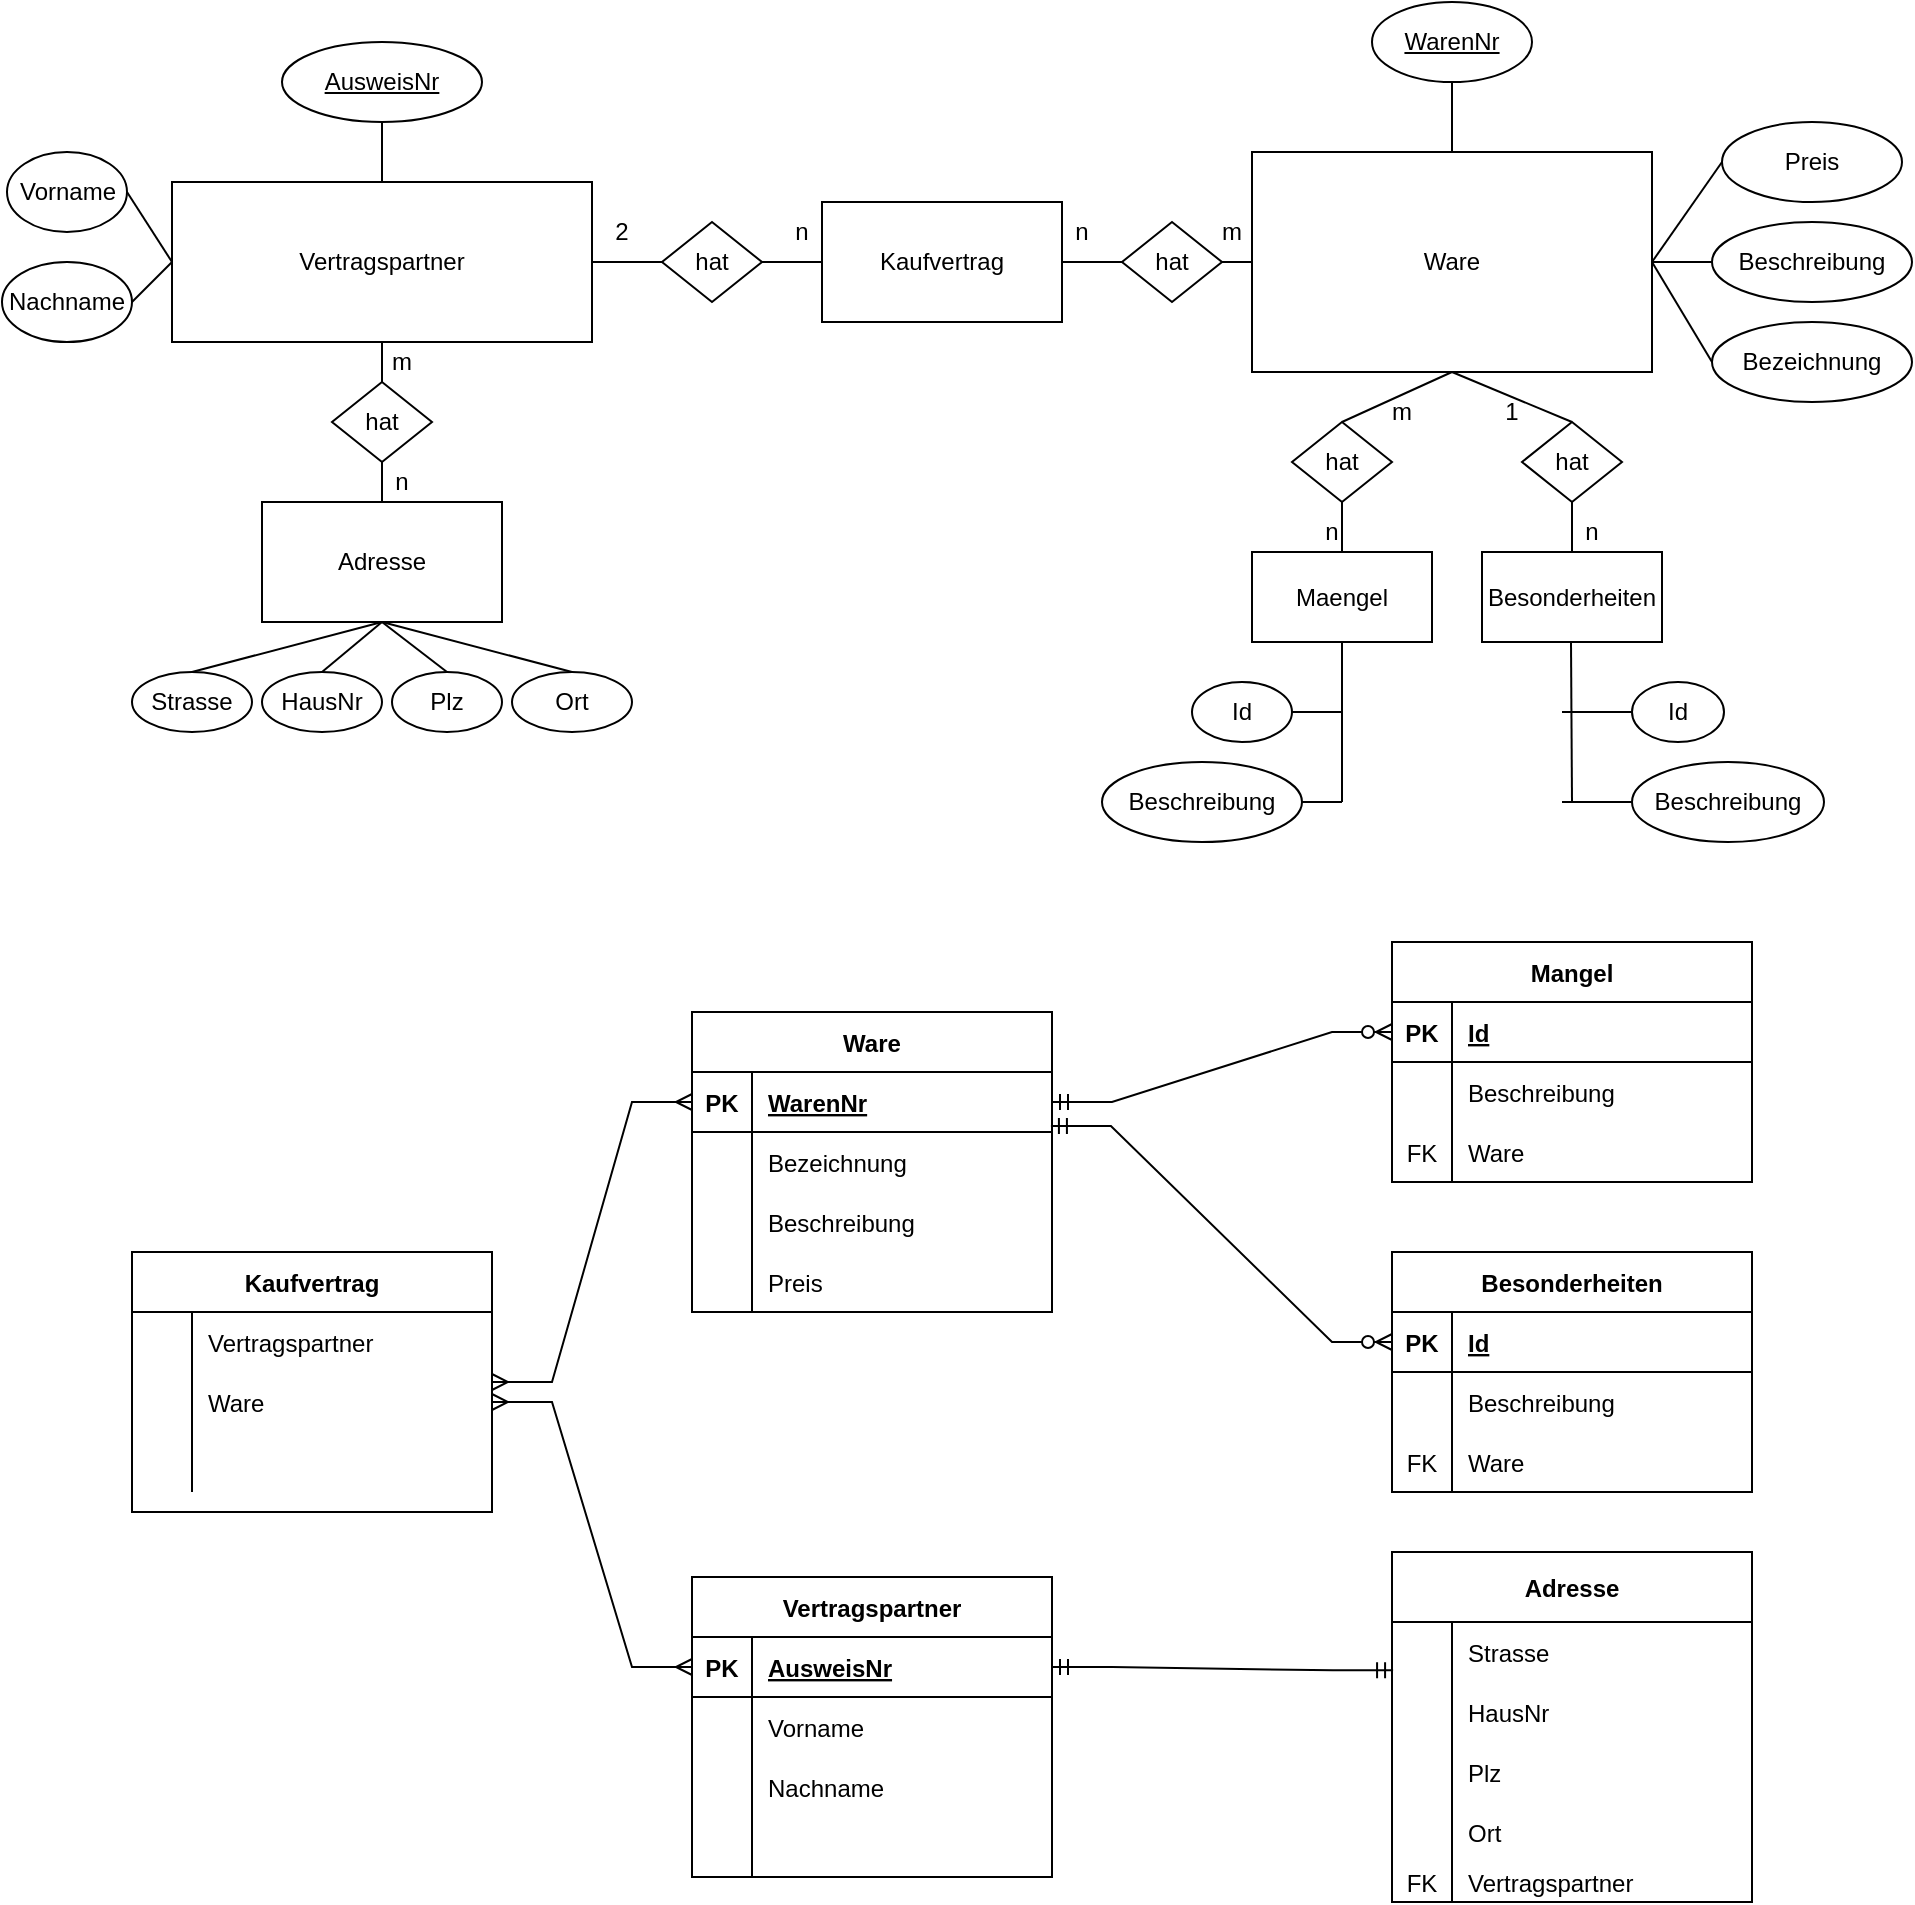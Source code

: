 <mxfile version="20.2.7" type="device"><diagram id="C5RBs43oDa-KdzZeNtuy" name="Page-1"><mxGraphModel dx="2249" dy="780" grid="1" gridSize="10" guides="1" tooltips="1" connect="1" arrows="1" fold="1" page="1" pageScale="1" pageWidth="827" pageHeight="1169" math="0" shadow="0"><root><mxCell id="WIyWlLk6GJQsqaUBKTNV-0"/><mxCell id="WIyWlLk6GJQsqaUBKTNV-1" parent="WIyWlLk6GJQsqaUBKTNV-0"/><mxCell id="_UkMLGUiY-tKwQacJhq6-0" value="Vertragspartner" style="rounded=0;whiteSpace=wrap;html=1;" vertex="1" parent="WIyWlLk6GJQsqaUBKTNV-1"><mxGeometry x="-635" y="170" width="210" height="80" as="geometry"/></mxCell><mxCell id="_UkMLGUiY-tKwQacJhq6-1" value="&lt;div&gt;Ware&lt;/div&gt;" style="rounded=0;whiteSpace=wrap;html=1;" vertex="1" parent="WIyWlLk6GJQsqaUBKTNV-1"><mxGeometry x="-95" y="155" width="200" height="110" as="geometry"/></mxCell><mxCell id="_UkMLGUiY-tKwQacJhq6-2" value="&lt;u&gt;AusweisNr&lt;/u&gt;" style="ellipse;whiteSpace=wrap;html=1;" vertex="1" parent="WIyWlLk6GJQsqaUBKTNV-1"><mxGeometry x="-580" y="100" width="100" height="40" as="geometry"/></mxCell><mxCell id="_UkMLGUiY-tKwQacJhq6-4" value="&lt;div&gt;Vorname&lt;/div&gt;" style="ellipse;whiteSpace=wrap;html=1;" vertex="1" parent="WIyWlLk6GJQsqaUBKTNV-1"><mxGeometry x="-717.5" y="155" width="60" height="40" as="geometry"/></mxCell><mxCell id="_UkMLGUiY-tKwQacJhq6-5" value="Nachname" style="ellipse;whiteSpace=wrap;html=1;" vertex="1" parent="WIyWlLk6GJQsqaUBKTNV-1"><mxGeometry x="-720" y="210" width="65" height="40" as="geometry"/></mxCell><mxCell id="_UkMLGUiY-tKwQacJhq6-8" value="Strasse" style="ellipse;whiteSpace=wrap;html=1;" vertex="1" parent="WIyWlLk6GJQsqaUBKTNV-1"><mxGeometry x="-655" y="415" width="60" height="30" as="geometry"/></mxCell><mxCell id="_UkMLGUiY-tKwQacJhq6-9" value="HausNr" style="ellipse;whiteSpace=wrap;html=1;" vertex="1" parent="WIyWlLk6GJQsqaUBKTNV-1"><mxGeometry x="-590" y="415" width="60" height="30" as="geometry"/></mxCell><mxCell id="_UkMLGUiY-tKwQacJhq6-10" value="&lt;div&gt;Plz&lt;/div&gt;" style="ellipse;whiteSpace=wrap;html=1;" vertex="1" parent="WIyWlLk6GJQsqaUBKTNV-1"><mxGeometry x="-525" y="415" width="55" height="30" as="geometry"/></mxCell><mxCell id="_UkMLGUiY-tKwQacJhq6-11" value="Ort" style="ellipse;whiteSpace=wrap;html=1;" vertex="1" parent="WIyWlLk6GJQsqaUBKTNV-1"><mxGeometry x="-465" y="415" width="60" height="30" as="geometry"/></mxCell><mxCell id="_UkMLGUiY-tKwQacJhq6-40" value="&lt;u&gt;WarenNr&lt;/u&gt;" style="ellipse;whiteSpace=wrap;html=1;" vertex="1" parent="WIyWlLk6GJQsqaUBKTNV-1"><mxGeometry x="-35" y="80" width="80" height="40" as="geometry"/></mxCell><mxCell id="_UkMLGUiY-tKwQacJhq6-48" value="" style="endArrow=none;html=1;rounded=0;exitX=0.5;exitY=0;exitDx=0;exitDy=0;entryX=0.5;entryY=1;entryDx=0;entryDy=0;" edge="1" parent="WIyWlLk6GJQsqaUBKTNV-1" source="_UkMLGUiY-tKwQacJhq6-0" target="_UkMLGUiY-tKwQacJhq6-2"><mxGeometry width="50" height="50" relative="1" as="geometry"><mxPoint x="-170" y="310" as="sourcePoint"/><mxPoint x="-120" y="260" as="targetPoint"/></mxGeometry></mxCell><mxCell id="_UkMLGUiY-tKwQacJhq6-49" value="" style="endArrow=none;html=1;rounded=0;entryX=1;entryY=0.5;entryDx=0;entryDy=0;exitX=0;exitY=0.5;exitDx=0;exitDy=0;" edge="1" parent="WIyWlLk6GJQsqaUBKTNV-1" source="_UkMLGUiY-tKwQacJhq6-0" target="_UkMLGUiY-tKwQacJhq6-4"><mxGeometry width="50" height="50" relative="1" as="geometry"><mxPoint x="-660" y="180" as="sourcePoint"/><mxPoint x="-581" y="151" as="targetPoint"/></mxGeometry></mxCell><mxCell id="_UkMLGUiY-tKwQacJhq6-50" value="" style="endArrow=none;html=1;rounded=0;exitX=1;exitY=0.5;exitDx=0;exitDy=0;entryX=0;entryY=0.5;entryDx=0;entryDy=0;" edge="1" parent="WIyWlLk6GJQsqaUBKTNV-1" source="_UkMLGUiY-tKwQacJhq6-5" target="_UkMLGUiY-tKwQacJhq6-0"><mxGeometry width="50" height="50" relative="1" as="geometry"><mxPoint x="-570.9" y="188" as="sourcePoint"/><mxPoint x="-571" y="161" as="targetPoint"/></mxGeometry></mxCell><mxCell id="_UkMLGUiY-tKwQacJhq6-55" value="" style="endArrow=none;html=1;rounded=0;entryX=0.5;entryY=1;entryDx=0;entryDy=0;" edge="1" parent="WIyWlLk6GJQsqaUBKTNV-1" source="_UkMLGUiY-tKwQacJhq6-1" target="_UkMLGUiY-tKwQacJhq6-40"><mxGeometry width="50" height="50" relative="1" as="geometry"><mxPoint x="-515.9" y="208" as="sourcePoint"/><mxPoint x="-516" y="181" as="targetPoint"/></mxGeometry></mxCell><mxCell id="_UkMLGUiY-tKwQacJhq6-56" value="Bezeichnung" style="ellipse;whiteSpace=wrap;html=1;" vertex="1" parent="WIyWlLk6GJQsqaUBKTNV-1"><mxGeometry x="135" y="240" width="100" height="40" as="geometry"/></mxCell><mxCell id="_UkMLGUiY-tKwQacJhq6-57" value="Beschreibung" style="ellipse;whiteSpace=wrap;html=1;" vertex="1" parent="WIyWlLk6GJQsqaUBKTNV-1"><mxGeometry x="135" y="190" width="100" height="40" as="geometry"/></mxCell><mxCell id="_UkMLGUiY-tKwQacJhq6-58" value="&lt;div&gt;Preis&lt;/div&gt;" style="ellipse;whiteSpace=wrap;html=1;" vertex="1" parent="WIyWlLk6GJQsqaUBKTNV-1"><mxGeometry x="140" y="140" width="90" height="40" as="geometry"/></mxCell><mxCell id="_UkMLGUiY-tKwQacJhq6-67" value="" style="endArrow=none;html=1;rounded=0;entryX=1;entryY=0.5;entryDx=0;entryDy=0;exitX=0;exitY=0.5;exitDx=0;exitDy=0;" edge="1" parent="WIyWlLk6GJQsqaUBKTNV-1" source="_UkMLGUiY-tKwQacJhq6-58" target="_UkMLGUiY-tKwQacJhq6-1"><mxGeometry width="50" height="50" relative="1" as="geometry"><mxPoint x="-150" y="340" as="sourcePoint"/><mxPoint x="-100" y="290" as="targetPoint"/></mxGeometry></mxCell><mxCell id="_UkMLGUiY-tKwQacJhq6-68" value="" style="endArrow=none;html=1;rounded=0;entryX=1;entryY=0.5;entryDx=0;entryDy=0;exitX=0;exitY=0.5;exitDx=0;exitDy=0;" edge="1" parent="WIyWlLk6GJQsqaUBKTNV-1" source="_UkMLGUiY-tKwQacJhq6-57" target="_UkMLGUiY-tKwQacJhq6-1"><mxGeometry width="50" height="50" relative="1" as="geometry"><mxPoint x="-150" y="340" as="sourcePoint"/><mxPoint x="-100" y="290" as="targetPoint"/></mxGeometry></mxCell><mxCell id="_UkMLGUiY-tKwQacJhq6-69" value="" style="endArrow=none;html=1;rounded=0;entryX=1;entryY=0.5;entryDx=0;entryDy=0;exitX=0;exitY=0.5;exitDx=0;exitDy=0;" edge="1" parent="WIyWlLk6GJQsqaUBKTNV-1" source="_UkMLGUiY-tKwQacJhq6-56" target="_UkMLGUiY-tKwQacJhq6-1"><mxGeometry width="50" height="50" relative="1" as="geometry"><mxPoint x="-150" y="340" as="sourcePoint"/><mxPoint x="-100" y="290" as="targetPoint"/></mxGeometry></mxCell><mxCell id="_UkMLGUiY-tKwQacJhq6-70" value="Maengel" style="rounded=0;whiteSpace=wrap;html=1;" vertex="1" parent="WIyWlLk6GJQsqaUBKTNV-1"><mxGeometry x="-95" y="355" width="90" height="45" as="geometry"/></mxCell><mxCell id="_UkMLGUiY-tKwQacJhq6-71" value="Besonderheiten" style="rounded=0;whiteSpace=wrap;html=1;" vertex="1" parent="WIyWlLk6GJQsqaUBKTNV-1"><mxGeometry x="20" y="355" width="90" height="45" as="geometry"/></mxCell><mxCell id="_UkMLGUiY-tKwQacJhq6-72" value="hat" style="rhombus;whiteSpace=wrap;html=1;" vertex="1" parent="WIyWlLk6GJQsqaUBKTNV-1"><mxGeometry x="-75" y="290" width="50" height="40" as="geometry"/></mxCell><mxCell id="_UkMLGUiY-tKwQacJhq6-73" value="hat" style="rhombus;whiteSpace=wrap;html=1;" vertex="1" parent="WIyWlLk6GJQsqaUBKTNV-1"><mxGeometry x="40" y="290" width="50" height="40" as="geometry"/></mxCell><mxCell id="_UkMLGUiY-tKwQacJhq6-74" value="" style="endArrow=none;html=1;rounded=0;entryX=0.5;entryY=1;entryDx=0;entryDy=0;exitX=0.5;exitY=0;exitDx=0;exitDy=0;" edge="1" parent="WIyWlLk6GJQsqaUBKTNV-1" source="_UkMLGUiY-tKwQacJhq6-72" target="_UkMLGUiY-tKwQacJhq6-1"><mxGeometry width="50" height="50" relative="1" as="geometry"><mxPoint x="-150" y="340" as="sourcePoint"/><mxPoint x="-100" y="290" as="targetPoint"/></mxGeometry></mxCell><mxCell id="_UkMLGUiY-tKwQacJhq6-75" value="" style="endArrow=none;html=1;rounded=0;entryX=0.5;entryY=1;entryDx=0;entryDy=0;exitX=0.5;exitY=0;exitDx=0;exitDy=0;" edge="1" parent="WIyWlLk6GJQsqaUBKTNV-1" source="_UkMLGUiY-tKwQacJhq6-70" target="_UkMLGUiY-tKwQacJhq6-72"><mxGeometry width="50" height="50" relative="1" as="geometry"><mxPoint x="-150" y="340" as="sourcePoint"/><mxPoint x="-100" y="290" as="targetPoint"/></mxGeometry></mxCell><mxCell id="_UkMLGUiY-tKwQacJhq6-76" value="" style="endArrow=none;html=1;rounded=0;entryX=0.5;entryY=1;entryDx=0;entryDy=0;exitX=0.5;exitY=0;exitDx=0;exitDy=0;" edge="1" parent="WIyWlLk6GJQsqaUBKTNV-1" source="_UkMLGUiY-tKwQacJhq6-73" target="_UkMLGUiY-tKwQacJhq6-1"><mxGeometry width="50" height="50" relative="1" as="geometry"><mxPoint x="-150" y="340" as="sourcePoint"/><mxPoint x="-100" y="290" as="targetPoint"/></mxGeometry></mxCell><mxCell id="_UkMLGUiY-tKwQacJhq6-78" value="Id" style="ellipse;whiteSpace=wrap;html=1;" vertex="1" parent="WIyWlLk6GJQsqaUBKTNV-1"><mxGeometry x="-125" y="420" width="50" height="30" as="geometry"/></mxCell><mxCell id="_UkMLGUiY-tKwQacJhq6-79" value="Beschreibung" style="ellipse;whiteSpace=wrap;html=1;" vertex="1" parent="WIyWlLk6GJQsqaUBKTNV-1"><mxGeometry x="-170" y="460" width="100" height="40" as="geometry"/></mxCell><mxCell id="_UkMLGUiY-tKwQacJhq6-80" value="" style="endArrow=none;html=1;rounded=0;entryX=0.5;entryY=1;entryDx=0;entryDy=0;" edge="1" parent="WIyWlLk6GJQsqaUBKTNV-1" target="_UkMLGUiY-tKwQacJhq6-70"><mxGeometry width="50" height="50" relative="1" as="geometry"><mxPoint x="-50" y="480" as="sourcePoint"/><mxPoint x="-100" y="290" as="targetPoint"/></mxGeometry></mxCell><mxCell id="_UkMLGUiY-tKwQacJhq6-81" value="" style="endArrow=none;html=1;rounded=0;exitX=1;exitY=0.5;exitDx=0;exitDy=0;" edge="1" parent="WIyWlLk6GJQsqaUBKTNV-1" source="_UkMLGUiY-tKwQacJhq6-78"><mxGeometry width="50" height="50" relative="1" as="geometry"><mxPoint x="-150" y="340" as="sourcePoint"/><mxPoint x="-50" y="435" as="targetPoint"/></mxGeometry></mxCell><mxCell id="_UkMLGUiY-tKwQacJhq6-82" value="" style="endArrow=none;html=1;rounded=0;exitX=1;exitY=0.5;exitDx=0;exitDy=0;" edge="1" parent="WIyWlLk6GJQsqaUBKTNV-1" source="_UkMLGUiY-tKwQacJhq6-79"><mxGeometry width="50" height="50" relative="1" as="geometry"><mxPoint x="-150" y="340" as="sourcePoint"/><mxPoint x="-50" y="480" as="targetPoint"/></mxGeometry></mxCell><mxCell id="_UkMLGUiY-tKwQacJhq6-83" value="Id" style="ellipse;whiteSpace=wrap;html=1;" vertex="1" parent="WIyWlLk6GJQsqaUBKTNV-1"><mxGeometry x="95" y="420" width="46" height="30" as="geometry"/></mxCell><mxCell id="_UkMLGUiY-tKwQacJhq6-84" value="Beschreibung" style="ellipse;whiteSpace=wrap;html=1;" vertex="1" parent="WIyWlLk6GJQsqaUBKTNV-1"><mxGeometry x="95" y="460" width="96" height="40" as="geometry"/></mxCell><mxCell id="_UkMLGUiY-tKwQacJhq6-85" value="" style="endArrow=none;html=1;rounded=0;entryX=0.5;entryY=1;entryDx=0;entryDy=0;" edge="1" parent="WIyWlLk6GJQsqaUBKTNV-1"><mxGeometry width="50" height="50" relative="1" as="geometry"><mxPoint x="65" y="480" as="sourcePoint"/><mxPoint x="64.5" y="400" as="targetPoint"/></mxGeometry></mxCell><mxCell id="_UkMLGUiY-tKwQacJhq6-88" value="" style="endArrow=none;html=1;rounded=0;exitX=0;exitY=0.5;exitDx=0;exitDy=0;" edge="1" parent="WIyWlLk6GJQsqaUBKTNV-1" source="_UkMLGUiY-tKwQacJhq6-83"><mxGeometry width="50" height="50" relative="1" as="geometry"><mxPoint x="-160" y="340" as="sourcePoint"/><mxPoint x="60" y="435" as="targetPoint"/></mxGeometry></mxCell><mxCell id="_UkMLGUiY-tKwQacJhq6-90" value="" style="endArrow=none;html=1;rounded=0;entryX=0;entryY=0.5;entryDx=0;entryDy=0;" edge="1" parent="WIyWlLk6GJQsqaUBKTNV-1" target="_UkMLGUiY-tKwQacJhq6-84"><mxGeometry width="50" height="50" relative="1" as="geometry"><mxPoint x="60" y="480" as="sourcePoint"/><mxPoint x="-100" y="290" as="targetPoint"/></mxGeometry></mxCell><mxCell id="_UkMLGUiY-tKwQacJhq6-91" value="n" style="text;html=1;strokeColor=none;fillColor=none;align=center;verticalAlign=middle;whiteSpace=wrap;rounded=0;" vertex="1" parent="WIyWlLk6GJQsqaUBKTNV-1"><mxGeometry x="-85" y="330" width="60" height="30" as="geometry"/></mxCell><mxCell id="_UkMLGUiY-tKwQacJhq6-93" value="" style="endArrow=none;html=1;rounded=0;entryX=0.5;entryY=1;entryDx=0;entryDy=0;exitX=0.5;exitY=0;exitDx=0;exitDy=0;" edge="1" parent="WIyWlLk6GJQsqaUBKTNV-1" source="_UkMLGUiY-tKwQacJhq6-71" target="_UkMLGUiY-tKwQacJhq6-73"><mxGeometry width="50" height="50" relative="1" as="geometry"><mxPoint x="65" y="355" as="sourcePoint"/><mxPoint x="50" y="360" as="targetPoint"/></mxGeometry></mxCell><mxCell id="_UkMLGUiY-tKwQacJhq6-94" value="m" style="text;html=1;strokeColor=none;fillColor=none;align=center;verticalAlign=middle;whiteSpace=wrap;rounded=0;" vertex="1" parent="WIyWlLk6GJQsqaUBKTNV-1"><mxGeometry x="-50" y="270" width="60" height="30" as="geometry"/></mxCell><mxCell id="_UkMLGUiY-tKwQacJhq6-98" value="n" style="text;html=1;strokeColor=none;fillColor=none;align=center;verticalAlign=middle;whiteSpace=wrap;rounded=0;" vertex="1" parent="WIyWlLk6GJQsqaUBKTNV-1"><mxGeometry x="45" y="330" width="60" height="30" as="geometry"/></mxCell><mxCell id="_UkMLGUiY-tKwQacJhq6-101" value="1" style="text;html=1;strokeColor=none;fillColor=none;align=center;verticalAlign=middle;whiteSpace=wrap;rounded=0;" vertex="1" parent="WIyWlLk6GJQsqaUBKTNV-1"><mxGeometry x="5" y="270" width="60" height="30" as="geometry"/></mxCell><mxCell id="_UkMLGUiY-tKwQacJhq6-104" value="Kaufvertrag" style="rounded=0;whiteSpace=wrap;html=1;" vertex="1" parent="WIyWlLk6GJQsqaUBKTNV-1"><mxGeometry x="-310" y="180" width="120" height="60" as="geometry"/></mxCell><mxCell id="_UkMLGUiY-tKwQacJhq6-105" value="hat" style="rhombus;whiteSpace=wrap;html=1;" vertex="1" parent="WIyWlLk6GJQsqaUBKTNV-1"><mxGeometry x="-160" y="190" width="50" height="40" as="geometry"/></mxCell><mxCell id="_UkMLGUiY-tKwQacJhq6-106" value="hat" style="rhombus;whiteSpace=wrap;html=1;" vertex="1" parent="WIyWlLk6GJQsqaUBKTNV-1"><mxGeometry x="-390" y="190" width="50" height="40" as="geometry"/></mxCell><mxCell id="_UkMLGUiY-tKwQacJhq6-107" value="" style="endArrow=none;html=1;rounded=0;exitX=1;exitY=0.5;exitDx=0;exitDy=0;entryX=0;entryY=0.5;entryDx=0;entryDy=0;" edge="1" parent="WIyWlLk6GJQsqaUBKTNV-1" source="_UkMLGUiY-tKwQacJhq6-104" target="_UkMLGUiY-tKwQacJhq6-105"><mxGeometry width="50" height="50" relative="1" as="geometry"><mxPoint x="-150" y="340" as="sourcePoint"/><mxPoint x="-100" y="290" as="targetPoint"/></mxGeometry></mxCell><mxCell id="_UkMLGUiY-tKwQacJhq6-108" value="" style="endArrow=none;html=1;rounded=0;exitX=1;exitY=0.5;exitDx=0;exitDy=0;entryX=0;entryY=0.5;entryDx=0;entryDy=0;" edge="1" parent="WIyWlLk6GJQsqaUBKTNV-1" source="_UkMLGUiY-tKwQacJhq6-105" target="_UkMLGUiY-tKwQacJhq6-1"><mxGeometry width="50" height="50" relative="1" as="geometry"><mxPoint x="-150" y="340" as="sourcePoint"/><mxPoint x="-100" y="290" as="targetPoint"/></mxGeometry></mxCell><mxCell id="_UkMLGUiY-tKwQacJhq6-109" value="" style="endArrow=none;html=1;rounded=0;exitX=0;exitY=0.5;exitDx=0;exitDy=0;entryX=1;entryY=0.5;entryDx=0;entryDy=0;" edge="1" parent="WIyWlLk6GJQsqaUBKTNV-1" source="_UkMLGUiY-tKwQacJhq6-104" target="_UkMLGUiY-tKwQacJhq6-106"><mxGeometry width="50" height="50" relative="1" as="geometry"><mxPoint x="-150" y="340" as="sourcePoint"/><mxPoint x="-100" y="290" as="targetPoint"/></mxGeometry></mxCell><mxCell id="_UkMLGUiY-tKwQacJhq6-110" value="" style="endArrow=none;html=1;rounded=0;exitX=0;exitY=0.5;exitDx=0;exitDy=0;" edge="1" parent="WIyWlLk6GJQsqaUBKTNV-1" source="_UkMLGUiY-tKwQacJhq6-106" target="_UkMLGUiY-tKwQacJhq6-0"><mxGeometry width="50" height="50" relative="1" as="geometry"><mxPoint x="-150" y="340" as="sourcePoint"/><mxPoint x="-100" y="290" as="targetPoint"/></mxGeometry></mxCell><mxCell id="_UkMLGUiY-tKwQacJhq6-111" value="2" style="text;html=1;strokeColor=none;fillColor=none;align=center;verticalAlign=middle;whiteSpace=wrap;rounded=0;" vertex="1" parent="WIyWlLk6GJQsqaUBKTNV-1"><mxGeometry x="-440" y="180" width="60" height="30" as="geometry"/></mxCell><mxCell id="_UkMLGUiY-tKwQacJhq6-112" value="n" style="text;html=1;strokeColor=none;fillColor=none;align=center;verticalAlign=middle;whiteSpace=wrap;rounded=0;" vertex="1" parent="WIyWlLk6GJQsqaUBKTNV-1"><mxGeometry x="-350" y="180" width="60" height="30" as="geometry"/></mxCell><mxCell id="_UkMLGUiY-tKwQacJhq6-113" value="n" style="text;html=1;strokeColor=none;fillColor=none;align=center;verticalAlign=middle;whiteSpace=wrap;rounded=0;" vertex="1" parent="WIyWlLk6GJQsqaUBKTNV-1"><mxGeometry x="-210" y="180" width="60" height="30" as="geometry"/></mxCell><mxCell id="_UkMLGUiY-tKwQacJhq6-114" value="m" style="text;html=1;strokeColor=none;fillColor=none;align=center;verticalAlign=middle;whiteSpace=wrap;rounded=0;" vertex="1" parent="WIyWlLk6GJQsqaUBKTNV-1"><mxGeometry x="-135" y="180" width="60" height="30" as="geometry"/></mxCell><mxCell id="_UkMLGUiY-tKwQacJhq6-115" value="Adresse" style="rounded=0;whiteSpace=wrap;html=1;" vertex="1" parent="WIyWlLk6GJQsqaUBKTNV-1"><mxGeometry x="-590" y="330" width="120" height="60" as="geometry"/></mxCell><mxCell id="_UkMLGUiY-tKwQacJhq6-116" value="" style="endArrow=none;html=1;rounded=0;exitX=0.5;exitY=0;exitDx=0;exitDy=0;entryX=0.5;entryY=1;entryDx=0;entryDy=0;" edge="1" parent="WIyWlLk6GJQsqaUBKTNV-1" source="_UkMLGUiY-tKwQacJhq6-8" target="_UkMLGUiY-tKwQacJhq6-115"><mxGeometry width="50" height="50" relative="1" as="geometry"><mxPoint x="-147.5" y="355" as="sourcePoint"/><mxPoint x="-97.5" y="305" as="targetPoint"/></mxGeometry></mxCell><mxCell id="_UkMLGUiY-tKwQacJhq6-117" value="" style="endArrow=none;html=1;rounded=0;exitX=0.5;exitY=0;exitDx=0;exitDy=0;entryX=0.5;entryY=1;entryDx=0;entryDy=0;" edge="1" parent="WIyWlLk6GJQsqaUBKTNV-1" source="_UkMLGUiY-tKwQacJhq6-9" target="_UkMLGUiY-tKwQacJhq6-115"><mxGeometry width="50" height="50" relative="1" as="geometry"><mxPoint x="-147.5" y="355" as="sourcePoint"/><mxPoint x="-97.5" y="305" as="targetPoint"/></mxGeometry></mxCell><mxCell id="_UkMLGUiY-tKwQacJhq6-118" value="" style="endArrow=none;html=1;rounded=0;exitX=0.5;exitY=0;exitDx=0;exitDy=0;entryX=0.5;entryY=1;entryDx=0;entryDy=0;" edge="1" parent="WIyWlLk6GJQsqaUBKTNV-1" source="_UkMLGUiY-tKwQacJhq6-10" target="_UkMLGUiY-tKwQacJhq6-115"><mxGeometry width="50" height="50" relative="1" as="geometry"><mxPoint x="-147.5" y="355" as="sourcePoint"/><mxPoint x="-97.5" y="305" as="targetPoint"/></mxGeometry></mxCell><mxCell id="_UkMLGUiY-tKwQacJhq6-119" value="" style="endArrow=none;html=1;rounded=0;exitX=0.5;exitY=0;exitDx=0;exitDy=0;entryX=0.5;entryY=1;entryDx=0;entryDy=0;" edge="1" parent="WIyWlLk6GJQsqaUBKTNV-1" source="_UkMLGUiY-tKwQacJhq6-11" target="_UkMLGUiY-tKwQacJhq6-115"><mxGeometry width="50" height="50" relative="1" as="geometry"><mxPoint x="-147.5" y="355" as="sourcePoint"/><mxPoint x="-97.5" y="305" as="targetPoint"/></mxGeometry></mxCell><mxCell id="_UkMLGUiY-tKwQacJhq6-120" value="hat" style="rhombus;whiteSpace=wrap;html=1;" vertex="1" parent="WIyWlLk6GJQsqaUBKTNV-1"><mxGeometry x="-555" y="270" width="50" height="40" as="geometry"/></mxCell><mxCell id="_UkMLGUiY-tKwQacJhq6-121" value="" style="endArrow=none;html=1;rounded=0;exitX=0.5;exitY=0;exitDx=0;exitDy=0;entryX=0.5;entryY=1;entryDx=0;entryDy=0;" edge="1" parent="WIyWlLk6GJQsqaUBKTNV-1" source="_UkMLGUiY-tKwQacJhq6-115" target="_UkMLGUiY-tKwQacJhq6-120"><mxGeometry width="50" height="50" relative="1" as="geometry"><mxPoint x="-150" y="340" as="sourcePoint"/><mxPoint x="-100" y="290" as="targetPoint"/></mxGeometry></mxCell><mxCell id="_UkMLGUiY-tKwQacJhq6-122" value="" style="endArrow=none;html=1;rounded=0;exitX=0.5;exitY=0;exitDx=0;exitDy=0;entryX=0.5;entryY=1;entryDx=0;entryDy=0;" edge="1" parent="WIyWlLk6GJQsqaUBKTNV-1" source="_UkMLGUiY-tKwQacJhq6-120" target="_UkMLGUiY-tKwQacJhq6-0"><mxGeometry width="50" height="50" relative="1" as="geometry"><mxPoint x="-150" y="340" as="sourcePoint"/><mxPoint x="-100" y="290" as="targetPoint"/></mxGeometry></mxCell><mxCell id="_UkMLGUiY-tKwQacJhq6-123" value="n" style="text;html=1;strokeColor=none;fillColor=none;align=center;verticalAlign=middle;whiteSpace=wrap;rounded=0;" vertex="1" parent="WIyWlLk6GJQsqaUBKTNV-1"><mxGeometry x="-550" y="305" width="60" height="30" as="geometry"/></mxCell><mxCell id="_UkMLGUiY-tKwQacJhq6-124" value="m" style="text;html=1;strokeColor=none;fillColor=none;align=center;verticalAlign=middle;whiteSpace=wrap;rounded=0;" vertex="1" parent="WIyWlLk6GJQsqaUBKTNV-1"><mxGeometry x="-550" y="245" width="60" height="30" as="geometry"/></mxCell><mxCell id="_UkMLGUiY-tKwQacJhq6-125" value="Ware" style="shape=table;startSize=30;container=1;collapsible=1;childLayout=tableLayout;fixedRows=1;rowLines=0;fontStyle=1;align=center;resizeLast=1;" vertex="1" parent="WIyWlLk6GJQsqaUBKTNV-1"><mxGeometry x="-375" y="585" width="180" height="150" as="geometry"/></mxCell><mxCell id="_UkMLGUiY-tKwQacJhq6-126" value="" style="shape=tableRow;horizontal=0;startSize=0;swimlaneHead=0;swimlaneBody=0;fillColor=none;collapsible=0;dropTarget=0;points=[[0,0.5],[1,0.5]];portConstraint=eastwest;top=0;left=0;right=0;bottom=1;" vertex="1" parent="_UkMLGUiY-tKwQacJhq6-125"><mxGeometry y="30" width="180" height="30" as="geometry"/></mxCell><mxCell id="_UkMLGUiY-tKwQacJhq6-127" value="PK" style="shape=partialRectangle;connectable=0;fillColor=none;top=0;left=0;bottom=0;right=0;fontStyle=1;overflow=hidden;" vertex="1" parent="_UkMLGUiY-tKwQacJhq6-126"><mxGeometry width="30" height="30" as="geometry"><mxRectangle width="30" height="30" as="alternateBounds"/></mxGeometry></mxCell><mxCell id="_UkMLGUiY-tKwQacJhq6-128" value="WarenNr" style="shape=partialRectangle;connectable=0;fillColor=none;top=0;left=0;bottom=0;right=0;align=left;spacingLeft=6;fontStyle=5;overflow=hidden;" vertex="1" parent="_UkMLGUiY-tKwQacJhq6-126"><mxGeometry x="30" width="150" height="30" as="geometry"><mxRectangle width="150" height="30" as="alternateBounds"/></mxGeometry></mxCell><mxCell id="_UkMLGUiY-tKwQacJhq6-129" value="" style="shape=tableRow;horizontal=0;startSize=0;swimlaneHead=0;swimlaneBody=0;fillColor=none;collapsible=0;dropTarget=0;points=[[0,0.5],[1,0.5]];portConstraint=eastwest;top=0;left=0;right=0;bottom=0;" vertex="1" parent="_UkMLGUiY-tKwQacJhq6-125"><mxGeometry y="60" width="180" height="30" as="geometry"/></mxCell><mxCell id="_UkMLGUiY-tKwQacJhq6-130" value="" style="shape=partialRectangle;connectable=0;fillColor=none;top=0;left=0;bottom=0;right=0;editable=1;overflow=hidden;" vertex="1" parent="_UkMLGUiY-tKwQacJhq6-129"><mxGeometry width="30" height="30" as="geometry"><mxRectangle width="30" height="30" as="alternateBounds"/></mxGeometry></mxCell><mxCell id="_UkMLGUiY-tKwQacJhq6-131" value="Bezeichnung" style="shape=partialRectangle;connectable=0;fillColor=none;top=0;left=0;bottom=0;right=0;align=left;spacingLeft=6;overflow=hidden;" vertex="1" parent="_UkMLGUiY-tKwQacJhq6-129"><mxGeometry x="30" width="150" height="30" as="geometry"><mxRectangle width="150" height="30" as="alternateBounds"/></mxGeometry></mxCell><mxCell id="_UkMLGUiY-tKwQacJhq6-132" value="" style="shape=tableRow;horizontal=0;startSize=0;swimlaneHead=0;swimlaneBody=0;fillColor=none;collapsible=0;dropTarget=0;points=[[0,0.5],[1,0.5]];portConstraint=eastwest;top=0;left=0;right=0;bottom=0;" vertex="1" parent="_UkMLGUiY-tKwQacJhq6-125"><mxGeometry y="90" width="180" height="30" as="geometry"/></mxCell><mxCell id="_UkMLGUiY-tKwQacJhq6-133" value="" style="shape=partialRectangle;connectable=0;fillColor=none;top=0;left=0;bottom=0;right=0;editable=1;overflow=hidden;" vertex="1" parent="_UkMLGUiY-tKwQacJhq6-132"><mxGeometry width="30" height="30" as="geometry"><mxRectangle width="30" height="30" as="alternateBounds"/></mxGeometry></mxCell><mxCell id="_UkMLGUiY-tKwQacJhq6-134" value="Beschreibung" style="shape=partialRectangle;connectable=0;fillColor=none;top=0;left=0;bottom=0;right=0;align=left;spacingLeft=6;overflow=hidden;" vertex="1" parent="_UkMLGUiY-tKwQacJhq6-132"><mxGeometry x="30" width="150" height="30" as="geometry"><mxRectangle width="150" height="30" as="alternateBounds"/></mxGeometry></mxCell><mxCell id="_UkMLGUiY-tKwQacJhq6-135" value="" style="shape=tableRow;horizontal=0;startSize=0;swimlaneHead=0;swimlaneBody=0;fillColor=none;collapsible=0;dropTarget=0;points=[[0,0.5],[1,0.5]];portConstraint=eastwest;top=0;left=0;right=0;bottom=0;" vertex="1" parent="_UkMLGUiY-tKwQacJhq6-125"><mxGeometry y="120" width="180" height="30" as="geometry"/></mxCell><mxCell id="_UkMLGUiY-tKwQacJhq6-136" value="" style="shape=partialRectangle;connectable=0;fillColor=none;top=0;left=0;bottom=0;right=0;editable=1;overflow=hidden;" vertex="1" parent="_UkMLGUiY-tKwQacJhq6-135"><mxGeometry width="30" height="30" as="geometry"><mxRectangle width="30" height="30" as="alternateBounds"/></mxGeometry></mxCell><mxCell id="_UkMLGUiY-tKwQacJhq6-137" value="Preis" style="shape=partialRectangle;connectable=0;fillColor=none;top=0;left=0;bottom=0;right=0;align=left;spacingLeft=6;overflow=hidden;" vertex="1" parent="_UkMLGUiY-tKwQacJhq6-135"><mxGeometry x="30" width="150" height="30" as="geometry"><mxRectangle width="150" height="30" as="alternateBounds"/></mxGeometry></mxCell><mxCell id="_UkMLGUiY-tKwQacJhq6-138" value="Mangel" style="shape=table;startSize=30;container=1;collapsible=1;childLayout=tableLayout;fixedRows=1;rowLines=0;fontStyle=1;align=center;resizeLast=1;" vertex="1" parent="WIyWlLk6GJQsqaUBKTNV-1"><mxGeometry x="-25" y="550" width="180" height="120" as="geometry"/></mxCell><mxCell id="_UkMLGUiY-tKwQacJhq6-139" value="" style="shape=tableRow;horizontal=0;startSize=0;swimlaneHead=0;swimlaneBody=0;fillColor=none;collapsible=0;dropTarget=0;points=[[0,0.5],[1,0.5]];portConstraint=eastwest;top=0;left=0;right=0;bottom=1;" vertex="1" parent="_UkMLGUiY-tKwQacJhq6-138"><mxGeometry y="30" width="180" height="30" as="geometry"/></mxCell><mxCell id="_UkMLGUiY-tKwQacJhq6-140" value="PK" style="shape=partialRectangle;connectable=0;fillColor=none;top=0;left=0;bottom=0;right=0;fontStyle=1;overflow=hidden;" vertex="1" parent="_UkMLGUiY-tKwQacJhq6-139"><mxGeometry width="30" height="30" as="geometry"><mxRectangle width="30" height="30" as="alternateBounds"/></mxGeometry></mxCell><mxCell id="_UkMLGUiY-tKwQacJhq6-141" value="Id" style="shape=partialRectangle;connectable=0;fillColor=none;top=0;left=0;bottom=0;right=0;align=left;spacingLeft=6;fontStyle=5;overflow=hidden;" vertex="1" parent="_UkMLGUiY-tKwQacJhq6-139"><mxGeometry x="30" width="150" height="30" as="geometry"><mxRectangle width="150" height="30" as="alternateBounds"/></mxGeometry></mxCell><mxCell id="_UkMLGUiY-tKwQacJhq6-142" value="" style="shape=tableRow;horizontal=0;startSize=0;swimlaneHead=0;swimlaneBody=0;fillColor=none;collapsible=0;dropTarget=0;points=[[0,0.5],[1,0.5]];portConstraint=eastwest;top=0;left=0;right=0;bottom=0;" vertex="1" parent="_UkMLGUiY-tKwQacJhq6-138"><mxGeometry y="60" width="180" height="30" as="geometry"/></mxCell><mxCell id="_UkMLGUiY-tKwQacJhq6-143" value="" style="shape=partialRectangle;connectable=0;fillColor=none;top=0;left=0;bottom=0;right=0;editable=1;overflow=hidden;" vertex="1" parent="_UkMLGUiY-tKwQacJhq6-142"><mxGeometry width="30" height="30" as="geometry"><mxRectangle width="30" height="30" as="alternateBounds"/></mxGeometry></mxCell><mxCell id="_UkMLGUiY-tKwQacJhq6-144" value="Beschreibung" style="shape=partialRectangle;connectable=0;fillColor=none;top=0;left=0;bottom=0;right=0;align=left;spacingLeft=6;overflow=hidden;" vertex="1" parent="_UkMLGUiY-tKwQacJhq6-142"><mxGeometry x="30" width="150" height="30" as="geometry"><mxRectangle width="150" height="30" as="alternateBounds"/></mxGeometry></mxCell><mxCell id="_UkMLGUiY-tKwQacJhq6-145" value="" style="shape=tableRow;horizontal=0;startSize=0;swimlaneHead=0;swimlaneBody=0;fillColor=none;collapsible=0;dropTarget=0;points=[[0,0.5],[1,0.5]];portConstraint=eastwest;top=0;left=0;right=0;bottom=0;" vertex="1" parent="_UkMLGUiY-tKwQacJhq6-138"><mxGeometry y="90" width="180" height="30" as="geometry"/></mxCell><mxCell id="_UkMLGUiY-tKwQacJhq6-146" value="FK" style="shape=partialRectangle;connectable=0;fillColor=none;top=0;left=0;bottom=0;right=0;editable=1;overflow=hidden;" vertex="1" parent="_UkMLGUiY-tKwQacJhq6-145"><mxGeometry width="30" height="30" as="geometry"><mxRectangle width="30" height="30" as="alternateBounds"/></mxGeometry></mxCell><mxCell id="_UkMLGUiY-tKwQacJhq6-147" value="Ware" style="shape=partialRectangle;connectable=0;fillColor=none;top=0;left=0;bottom=0;right=0;align=left;spacingLeft=6;overflow=hidden;" vertex="1" parent="_UkMLGUiY-tKwQacJhq6-145"><mxGeometry x="30" width="150" height="30" as="geometry"><mxRectangle width="150" height="30" as="alternateBounds"/></mxGeometry></mxCell><mxCell id="_UkMLGUiY-tKwQacJhq6-151" value="" style="edgeStyle=entityRelationEdgeStyle;fontSize=12;html=1;endArrow=ERzeroToMany;startArrow=ERmandOne;rounded=0;exitX=1;exitY=0.5;exitDx=0;exitDy=0;entryX=0;entryY=0.5;entryDx=0;entryDy=0;" edge="1" parent="WIyWlLk6GJQsqaUBKTNV-1" source="_UkMLGUiY-tKwQacJhq6-126" target="_UkMLGUiY-tKwQacJhq6-139"><mxGeometry width="100" height="100" relative="1" as="geometry"><mxPoint x="205" y="685" as="sourcePoint"/><mxPoint x="325" y="485" as="targetPoint"/></mxGeometry></mxCell><mxCell id="_UkMLGUiY-tKwQacJhq6-152" value="Kaufvertrag" style="shape=table;startSize=30;container=1;collapsible=1;childLayout=tableLayout;fixedRows=1;rowLines=0;fontStyle=1;align=center;resizeLast=1;" vertex="1" parent="WIyWlLk6GJQsqaUBKTNV-1"><mxGeometry x="-655" y="705" width="180" height="130" as="geometry"/></mxCell><mxCell id="_UkMLGUiY-tKwQacJhq6-156" value="" style="shape=tableRow;horizontal=0;startSize=0;swimlaneHead=0;swimlaneBody=0;fillColor=none;collapsible=0;dropTarget=0;points=[[0,0.5],[1,0.5]];portConstraint=eastwest;top=0;left=0;right=0;bottom=0;" vertex="1" parent="_UkMLGUiY-tKwQacJhq6-152"><mxGeometry y="30" width="180" height="30" as="geometry"/></mxCell><mxCell id="_UkMLGUiY-tKwQacJhq6-157" value="" style="shape=partialRectangle;connectable=0;fillColor=none;top=0;left=0;bottom=0;right=0;editable=1;overflow=hidden;" vertex="1" parent="_UkMLGUiY-tKwQacJhq6-156"><mxGeometry width="30" height="30" as="geometry"><mxRectangle width="30" height="30" as="alternateBounds"/></mxGeometry></mxCell><mxCell id="_UkMLGUiY-tKwQacJhq6-158" value="Vertragspartner" style="shape=partialRectangle;connectable=0;fillColor=none;top=0;left=0;bottom=0;right=0;align=left;spacingLeft=6;overflow=hidden;" vertex="1" parent="_UkMLGUiY-tKwQacJhq6-156"><mxGeometry x="30" width="150" height="30" as="geometry"><mxRectangle width="150" height="30" as="alternateBounds"/></mxGeometry></mxCell><mxCell id="_UkMLGUiY-tKwQacJhq6-159" value="" style="shape=tableRow;horizontal=0;startSize=0;swimlaneHead=0;swimlaneBody=0;fillColor=none;collapsible=0;dropTarget=0;points=[[0,0.5],[1,0.5]];portConstraint=eastwest;top=0;left=0;right=0;bottom=0;" vertex="1" parent="_UkMLGUiY-tKwQacJhq6-152"><mxGeometry y="60" width="180" height="30" as="geometry"/></mxCell><mxCell id="_UkMLGUiY-tKwQacJhq6-160" value="" style="shape=partialRectangle;connectable=0;fillColor=none;top=0;left=0;bottom=0;right=0;editable=1;overflow=hidden;" vertex="1" parent="_UkMLGUiY-tKwQacJhq6-159"><mxGeometry width="30" height="30" as="geometry"><mxRectangle width="30" height="30" as="alternateBounds"/></mxGeometry></mxCell><mxCell id="_UkMLGUiY-tKwQacJhq6-161" value="Ware" style="shape=partialRectangle;connectable=0;fillColor=none;top=0;left=0;bottom=0;right=0;align=left;spacingLeft=6;overflow=hidden;" vertex="1" parent="_UkMLGUiY-tKwQacJhq6-159"><mxGeometry x="30" width="150" height="30" as="geometry"><mxRectangle width="150" height="30" as="alternateBounds"/></mxGeometry></mxCell><mxCell id="_UkMLGUiY-tKwQacJhq6-162" value="" style="shape=tableRow;horizontal=0;startSize=0;swimlaneHead=0;swimlaneBody=0;fillColor=none;collapsible=0;dropTarget=0;points=[[0,0.5],[1,0.5]];portConstraint=eastwest;top=0;left=0;right=0;bottom=0;" vertex="1" parent="_UkMLGUiY-tKwQacJhq6-152"><mxGeometry y="90" width="180" height="30" as="geometry"/></mxCell><mxCell id="_UkMLGUiY-tKwQacJhq6-163" value="" style="shape=partialRectangle;connectable=0;fillColor=none;top=0;left=0;bottom=0;right=0;editable=1;overflow=hidden;" vertex="1" parent="_UkMLGUiY-tKwQacJhq6-162"><mxGeometry width="30" height="30" as="geometry"><mxRectangle width="30" height="30" as="alternateBounds"/></mxGeometry></mxCell><mxCell id="_UkMLGUiY-tKwQacJhq6-164" value="" style="shape=partialRectangle;connectable=0;fillColor=none;top=0;left=0;bottom=0;right=0;align=left;spacingLeft=6;overflow=hidden;" vertex="1" parent="_UkMLGUiY-tKwQacJhq6-162"><mxGeometry x="30" width="150" height="30" as="geometry"><mxRectangle width="150" height="30" as="alternateBounds"/></mxGeometry></mxCell><mxCell id="_UkMLGUiY-tKwQacJhq6-165" value="Vertragspartner" style="shape=table;startSize=30;container=1;collapsible=1;childLayout=tableLayout;fixedRows=1;rowLines=0;fontStyle=1;align=center;resizeLast=1;" vertex="1" parent="WIyWlLk6GJQsqaUBKTNV-1"><mxGeometry x="-375" y="867.5" width="180" height="150" as="geometry"/></mxCell><mxCell id="_UkMLGUiY-tKwQacJhq6-166" value="" style="shape=tableRow;horizontal=0;startSize=0;swimlaneHead=0;swimlaneBody=0;fillColor=none;collapsible=0;dropTarget=0;points=[[0,0.5],[1,0.5]];portConstraint=eastwest;top=0;left=0;right=0;bottom=1;" vertex="1" parent="_UkMLGUiY-tKwQacJhq6-165"><mxGeometry y="30" width="180" height="30" as="geometry"/></mxCell><mxCell id="_UkMLGUiY-tKwQacJhq6-167" value="PK" style="shape=partialRectangle;connectable=0;fillColor=none;top=0;left=0;bottom=0;right=0;fontStyle=1;overflow=hidden;" vertex="1" parent="_UkMLGUiY-tKwQacJhq6-166"><mxGeometry width="30" height="30" as="geometry"><mxRectangle width="30" height="30" as="alternateBounds"/></mxGeometry></mxCell><mxCell id="_UkMLGUiY-tKwQacJhq6-168" value="AusweisNr" style="shape=partialRectangle;connectable=0;fillColor=none;top=0;left=0;bottom=0;right=0;align=left;spacingLeft=6;fontStyle=5;overflow=hidden;" vertex="1" parent="_UkMLGUiY-tKwQacJhq6-166"><mxGeometry x="30" width="150" height="30" as="geometry"><mxRectangle width="150" height="30" as="alternateBounds"/></mxGeometry></mxCell><mxCell id="_UkMLGUiY-tKwQacJhq6-169" value="" style="shape=tableRow;horizontal=0;startSize=0;swimlaneHead=0;swimlaneBody=0;fillColor=none;collapsible=0;dropTarget=0;points=[[0,0.5],[1,0.5]];portConstraint=eastwest;top=0;left=0;right=0;bottom=0;" vertex="1" parent="_UkMLGUiY-tKwQacJhq6-165"><mxGeometry y="60" width="180" height="30" as="geometry"/></mxCell><mxCell id="_UkMLGUiY-tKwQacJhq6-170" value="" style="shape=partialRectangle;connectable=0;fillColor=none;top=0;left=0;bottom=0;right=0;editable=1;overflow=hidden;" vertex="1" parent="_UkMLGUiY-tKwQacJhq6-169"><mxGeometry width="30" height="30" as="geometry"><mxRectangle width="30" height="30" as="alternateBounds"/></mxGeometry></mxCell><mxCell id="_UkMLGUiY-tKwQacJhq6-171" value="Vorname" style="shape=partialRectangle;connectable=0;fillColor=none;top=0;left=0;bottom=0;right=0;align=left;spacingLeft=6;overflow=hidden;" vertex="1" parent="_UkMLGUiY-tKwQacJhq6-169"><mxGeometry x="30" width="150" height="30" as="geometry"><mxRectangle width="150" height="30" as="alternateBounds"/></mxGeometry></mxCell><mxCell id="_UkMLGUiY-tKwQacJhq6-172" value="" style="shape=tableRow;horizontal=0;startSize=0;swimlaneHead=0;swimlaneBody=0;fillColor=none;collapsible=0;dropTarget=0;points=[[0,0.5],[1,0.5]];portConstraint=eastwest;top=0;left=0;right=0;bottom=0;" vertex="1" parent="_UkMLGUiY-tKwQacJhq6-165"><mxGeometry y="90" width="180" height="30" as="geometry"/></mxCell><mxCell id="_UkMLGUiY-tKwQacJhq6-173" value="" style="shape=partialRectangle;connectable=0;fillColor=none;top=0;left=0;bottom=0;right=0;editable=1;overflow=hidden;" vertex="1" parent="_UkMLGUiY-tKwQacJhq6-172"><mxGeometry width="30" height="30" as="geometry"><mxRectangle width="30" height="30" as="alternateBounds"/></mxGeometry></mxCell><mxCell id="_UkMLGUiY-tKwQacJhq6-174" value="Nachname" style="shape=partialRectangle;connectable=0;fillColor=none;top=0;left=0;bottom=0;right=0;align=left;spacingLeft=6;overflow=hidden;" vertex="1" parent="_UkMLGUiY-tKwQacJhq6-172"><mxGeometry x="30" width="150" height="30" as="geometry"><mxRectangle width="150" height="30" as="alternateBounds"/></mxGeometry></mxCell><mxCell id="_UkMLGUiY-tKwQacJhq6-175" value="" style="shape=tableRow;horizontal=0;startSize=0;swimlaneHead=0;swimlaneBody=0;fillColor=none;collapsible=0;dropTarget=0;points=[[0,0.5],[1,0.5]];portConstraint=eastwest;top=0;left=0;right=0;bottom=0;" vertex="1" parent="_UkMLGUiY-tKwQacJhq6-165"><mxGeometry y="120" width="180" height="30" as="geometry"/></mxCell><mxCell id="_UkMLGUiY-tKwQacJhq6-176" value="" style="shape=partialRectangle;connectable=0;fillColor=none;top=0;left=0;bottom=0;right=0;editable=1;overflow=hidden;" vertex="1" parent="_UkMLGUiY-tKwQacJhq6-175"><mxGeometry width="30" height="30" as="geometry"><mxRectangle width="30" height="30" as="alternateBounds"/></mxGeometry></mxCell><mxCell id="_UkMLGUiY-tKwQacJhq6-177" value="" style="shape=partialRectangle;connectable=0;fillColor=none;top=0;left=0;bottom=0;right=0;align=left;spacingLeft=6;overflow=hidden;" vertex="1" parent="_UkMLGUiY-tKwQacJhq6-175"><mxGeometry x="30" width="150" height="30" as="geometry"><mxRectangle width="150" height="30" as="alternateBounds"/></mxGeometry></mxCell><mxCell id="_UkMLGUiY-tKwQacJhq6-178" value="Adresse" style="shape=table;startSize=35;container=1;collapsible=1;childLayout=tableLayout;fixedRows=1;rowLines=0;fontStyle=1;align=center;resizeLast=1;" vertex="1" parent="WIyWlLk6GJQsqaUBKTNV-1"><mxGeometry x="-25" y="855" width="180" height="175" as="geometry"/></mxCell><mxCell id="_UkMLGUiY-tKwQacJhq6-182" value="" style="shape=tableRow;horizontal=0;startSize=0;swimlaneHead=0;swimlaneBody=0;fillColor=none;collapsible=0;dropTarget=0;points=[[0,0.5],[1,0.5]];portConstraint=eastwest;top=0;left=0;right=0;bottom=0;" vertex="1" parent="_UkMLGUiY-tKwQacJhq6-178"><mxGeometry y="35" width="180" height="30" as="geometry"/></mxCell><mxCell id="_UkMLGUiY-tKwQacJhq6-183" value="" style="shape=partialRectangle;connectable=0;fillColor=none;top=0;left=0;bottom=0;right=0;editable=1;overflow=hidden;" vertex="1" parent="_UkMLGUiY-tKwQacJhq6-182"><mxGeometry width="30" height="30" as="geometry"><mxRectangle width="30" height="30" as="alternateBounds"/></mxGeometry></mxCell><mxCell id="_UkMLGUiY-tKwQacJhq6-184" value="Strasse" style="shape=partialRectangle;connectable=0;fillColor=none;top=0;left=0;bottom=0;right=0;align=left;spacingLeft=6;overflow=hidden;" vertex="1" parent="_UkMLGUiY-tKwQacJhq6-182"><mxGeometry x="30" width="150" height="30" as="geometry"><mxRectangle width="150" height="30" as="alternateBounds"/></mxGeometry></mxCell><mxCell id="_UkMLGUiY-tKwQacJhq6-185" value="" style="shape=tableRow;horizontal=0;startSize=0;swimlaneHead=0;swimlaneBody=0;fillColor=none;collapsible=0;dropTarget=0;points=[[0,0.5],[1,0.5]];portConstraint=eastwest;top=0;left=0;right=0;bottom=0;" vertex="1" parent="_UkMLGUiY-tKwQacJhq6-178"><mxGeometry y="65" width="180" height="30" as="geometry"/></mxCell><mxCell id="_UkMLGUiY-tKwQacJhq6-186" value="" style="shape=partialRectangle;connectable=0;fillColor=none;top=0;left=0;bottom=0;right=0;editable=1;overflow=hidden;" vertex="1" parent="_UkMLGUiY-tKwQacJhq6-185"><mxGeometry width="30" height="30" as="geometry"><mxRectangle width="30" height="30" as="alternateBounds"/></mxGeometry></mxCell><mxCell id="_UkMLGUiY-tKwQacJhq6-187" value="HausNr" style="shape=partialRectangle;connectable=0;fillColor=none;top=0;left=0;bottom=0;right=0;align=left;spacingLeft=6;overflow=hidden;" vertex="1" parent="_UkMLGUiY-tKwQacJhq6-185"><mxGeometry x="30" width="150" height="30" as="geometry"><mxRectangle width="150" height="30" as="alternateBounds"/></mxGeometry></mxCell><mxCell id="_UkMLGUiY-tKwQacJhq6-188" value="" style="shape=tableRow;horizontal=0;startSize=0;swimlaneHead=0;swimlaneBody=0;fillColor=none;collapsible=0;dropTarget=0;points=[[0,0.5],[1,0.5]];portConstraint=eastwest;top=0;left=0;right=0;bottom=0;" vertex="1" parent="_UkMLGUiY-tKwQacJhq6-178"><mxGeometry y="95" width="180" height="30" as="geometry"/></mxCell><mxCell id="_UkMLGUiY-tKwQacJhq6-189" value="" style="shape=partialRectangle;connectable=0;fillColor=none;top=0;left=0;bottom=0;right=0;editable=1;overflow=hidden;" vertex="1" parent="_UkMLGUiY-tKwQacJhq6-188"><mxGeometry width="30" height="30" as="geometry"><mxRectangle width="30" height="30" as="alternateBounds"/></mxGeometry></mxCell><mxCell id="_UkMLGUiY-tKwQacJhq6-190" value="Plz" style="shape=partialRectangle;connectable=0;fillColor=none;top=0;left=0;bottom=0;right=0;align=left;spacingLeft=6;overflow=hidden;" vertex="1" parent="_UkMLGUiY-tKwQacJhq6-188"><mxGeometry x="30" width="150" height="30" as="geometry"><mxRectangle width="150" height="30" as="alternateBounds"/></mxGeometry></mxCell><mxCell id="_UkMLGUiY-tKwQacJhq6-195" value="" style="shape=tableRow;horizontal=0;startSize=0;swimlaneHead=0;swimlaneBody=0;fillColor=none;collapsible=0;dropTarget=0;points=[[0,0.5],[1,0.5]];portConstraint=eastwest;top=0;left=0;right=0;bottom=0;" vertex="1" parent="_UkMLGUiY-tKwQacJhq6-178"><mxGeometry y="125" width="180" height="30" as="geometry"/></mxCell><mxCell id="_UkMLGUiY-tKwQacJhq6-196" value="" style="shape=partialRectangle;connectable=0;fillColor=none;top=0;left=0;bottom=0;right=0;editable=1;overflow=hidden;" vertex="1" parent="_UkMLGUiY-tKwQacJhq6-195"><mxGeometry width="30" height="30" as="geometry"><mxRectangle width="30" height="30" as="alternateBounds"/></mxGeometry></mxCell><mxCell id="_UkMLGUiY-tKwQacJhq6-197" value="Ort" style="shape=partialRectangle;connectable=0;fillColor=none;top=0;left=0;bottom=0;right=0;align=left;spacingLeft=6;overflow=hidden;" vertex="1" parent="_UkMLGUiY-tKwQacJhq6-195"><mxGeometry x="30" width="150" height="30" as="geometry"><mxRectangle width="150" height="30" as="alternateBounds"/></mxGeometry></mxCell><mxCell id="_UkMLGUiY-tKwQacJhq6-199" value="" style="shape=tableRow;horizontal=0;startSize=0;swimlaneHead=0;swimlaneBody=0;fillColor=none;collapsible=0;dropTarget=0;points=[[0,0.5],[1,0.5]];portConstraint=eastwest;top=0;left=0;right=0;bottom=0;" vertex="1" parent="_UkMLGUiY-tKwQacJhq6-178"><mxGeometry y="155" width="180" height="20" as="geometry"/></mxCell><mxCell id="_UkMLGUiY-tKwQacJhq6-200" value="FK" style="shape=partialRectangle;connectable=0;fillColor=none;top=0;left=0;bottom=0;right=0;editable=1;overflow=hidden;" vertex="1" parent="_UkMLGUiY-tKwQacJhq6-199"><mxGeometry width="30" height="20" as="geometry"><mxRectangle width="30" height="20" as="alternateBounds"/></mxGeometry></mxCell><mxCell id="_UkMLGUiY-tKwQacJhq6-201" value="Vertragspartner" style="shape=partialRectangle;connectable=0;fillColor=none;top=0;left=0;bottom=0;right=0;align=left;spacingLeft=6;overflow=hidden;" vertex="1" parent="_UkMLGUiY-tKwQacJhq6-199"><mxGeometry x="30" width="150" height="20" as="geometry"><mxRectangle width="150" height="20" as="alternateBounds"/></mxGeometry></mxCell><mxCell id="_UkMLGUiY-tKwQacJhq6-205" value="" style="edgeStyle=entityRelationEdgeStyle;fontSize=12;html=1;endArrow=ERmany;startArrow=ERmany;rounded=0;exitX=0;exitY=0.5;exitDx=0;exitDy=0;entryX=1;entryY=0.5;entryDx=0;entryDy=0;" edge="1" parent="WIyWlLk6GJQsqaUBKTNV-1" source="_UkMLGUiY-tKwQacJhq6-166" target="_UkMLGUiY-tKwQacJhq6-159"><mxGeometry width="100" height="100" relative="1" as="geometry"><mxPoint x="-170" y="820" as="sourcePoint"/><mxPoint x="-70" y="720" as="targetPoint"/></mxGeometry></mxCell><mxCell id="_UkMLGUiY-tKwQacJhq6-206" value="" style="edgeStyle=entityRelationEdgeStyle;fontSize=12;html=1;endArrow=ERmany;startArrow=ERmany;rounded=0;exitX=0;exitY=0.5;exitDx=0;exitDy=0;entryX=1;entryY=0.5;entryDx=0;entryDy=0;" edge="1" parent="WIyWlLk6GJQsqaUBKTNV-1" source="_UkMLGUiY-tKwQacJhq6-126" target="_UkMLGUiY-tKwQacJhq6-152"><mxGeometry width="100" height="100" relative="1" as="geometry"><mxPoint x="-365" y="922.5" as="sourcePoint"/><mxPoint x="-465" y="790" as="targetPoint"/></mxGeometry></mxCell><mxCell id="_UkMLGUiY-tKwQacJhq6-207" value="Besonderheiten" style="shape=table;startSize=30;container=1;collapsible=1;childLayout=tableLayout;fixedRows=1;rowLines=0;fontStyle=1;align=center;resizeLast=1;" vertex="1" parent="WIyWlLk6GJQsqaUBKTNV-1"><mxGeometry x="-25" y="705" width="180" height="120" as="geometry"/></mxCell><mxCell id="_UkMLGUiY-tKwQacJhq6-208" value="" style="shape=tableRow;horizontal=0;startSize=0;swimlaneHead=0;swimlaneBody=0;fillColor=none;collapsible=0;dropTarget=0;points=[[0,0.5],[1,0.5]];portConstraint=eastwest;top=0;left=0;right=0;bottom=1;" vertex="1" parent="_UkMLGUiY-tKwQacJhq6-207"><mxGeometry y="30" width="180" height="30" as="geometry"/></mxCell><mxCell id="_UkMLGUiY-tKwQacJhq6-209" value="PK" style="shape=partialRectangle;connectable=0;fillColor=none;top=0;left=0;bottom=0;right=0;fontStyle=1;overflow=hidden;" vertex="1" parent="_UkMLGUiY-tKwQacJhq6-208"><mxGeometry width="30" height="30" as="geometry"><mxRectangle width="30" height="30" as="alternateBounds"/></mxGeometry></mxCell><mxCell id="_UkMLGUiY-tKwQacJhq6-210" value="Id" style="shape=partialRectangle;connectable=0;fillColor=none;top=0;left=0;bottom=0;right=0;align=left;spacingLeft=6;fontStyle=5;overflow=hidden;" vertex="1" parent="_UkMLGUiY-tKwQacJhq6-208"><mxGeometry x="30" width="150" height="30" as="geometry"><mxRectangle width="150" height="30" as="alternateBounds"/></mxGeometry></mxCell><mxCell id="_UkMLGUiY-tKwQacJhq6-211" value="" style="shape=tableRow;horizontal=0;startSize=0;swimlaneHead=0;swimlaneBody=0;fillColor=none;collapsible=0;dropTarget=0;points=[[0,0.5],[1,0.5]];portConstraint=eastwest;top=0;left=0;right=0;bottom=0;" vertex="1" parent="_UkMLGUiY-tKwQacJhq6-207"><mxGeometry y="60" width="180" height="30" as="geometry"/></mxCell><mxCell id="_UkMLGUiY-tKwQacJhq6-212" value="" style="shape=partialRectangle;connectable=0;fillColor=none;top=0;left=0;bottom=0;right=0;editable=1;overflow=hidden;" vertex="1" parent="_UkMLGUiY-tKwQacJhq6-211"><mxGeometry width="30" height="30" as="geometry"><mxRectangle width="30" height="30" as="alternateBounds"/></mxGeometry></mxCell><mxCell id="_UkMLGUiY-tKwQacJhq6-213" value="Beschreibung" style="shape=partialRectangle;connectable=0;fillColor=none;top=0;left=0;bottom=0;right=0;align=left;spacingLeft=6;overflow=hidden;" vertex="1" parent="_UkMLGUiY-tKwQacJhq6-211"><mxGeometry x="30" width="150" height="30" as="geometry"><mxRectangle width="150" height="30" as="alternateBounds"/></mxGeometry></mxCell><mxCell id="_UkMLGUiY-tKwQacJhq6-214" value="" style="shape=tableRow;horizontal=0;startSize=0;swimlaneHead=0;swimlaneBody=0;fillColor=none;collapsible=0;dropTarget=0;points=[[0,0.5],[1,0.5]];portConstraint=eastwest;top=0;left=0;right=0;bottom=0;" vertex="1" parent="_UkMLGUiY-tKwQacJhq6-207"><mxGeometry y="90" width="180" height="30" as="geometry"/></mxCell><mxCell id="_UkMLGUiY-tKwQacJhq6-215" value="FK" style="shape=partialRectangle;connectable=0;fillColor=none;top=0;left=0;bottom=0;right=0;editable=1;overflow=hidden;" vertex="1" parent="_UkMLGUiY-tKwQacJhq6-214"><mxGeometry width="30" height="30" as="geometry"><mxRectangle width="30" height="30" as="alternateBounds"/></mxGeometry></mxCell><mxCell id="_UkMLGUiY-tKwQacJhq6-216" value="Ware" style="shape=partialRectangle;connectable=0;fillColor=none;top=0;left=0;bottom=0;right=0;align=left;spacingLeft=6;overflow=hidden;" vertex="1" parent="_UkMLGUiY-tKwQacJhq6-214"><mxGeometry x="30" width="150" height="30" as="geometry"><mxRectangle width="150" height="30" as="alternateBounds"/></mxGeometry></mxCell><mxCell id="_UkMLGUiY-tKwQacJhq6-220" value="" style="edgeStyle=entityRelationEdgeStyle;fontSize=12;html=1;endArrow=ERzeroToMany;startArrow=ERmandOne;rounded=0;entryX=0;entryY=0.5;entryDx=0;entryDy=0;exitX=0.997;exitY=-0.1;exitDx=0;exitDy=0;exitPerimeter=0;" edge="1" parent="WIyWlLk6GJQsqaUBKTNV-1" source="_UkMLGUiY-tKwQacJhq6-129" target="_UkMLGUiY-tKwQacJhq6-208"><mxGeometry width="100" height="100" relative="1" as="geometry"><mxPoint x="-170" y="650" as="sourcePoint"/><mxPoint x="170" y="610" as="targetPoint"/></mxGeometry></mxCell><mxCell id="_UkMLGUiY-tKwQacJhq6-221" value="" style="edgeStyle=entityRelationEdgeStyle;fontSize=12;html=1;endArrow=ERmandOne;startArrow=ERmandOne;rounded=0;exitX=1;exitY=0.5;exitDx=0;exitDy=0;entryX=0.003;entryY=0.806;entryDx=0;entryDy=0;entryPerimeter=0;" edge="1" parent="WIyWlLk6GJQsqaUBKTNV-1" source="_UkMLGUiY-tKwQacJhq6-166" target="_UkMLGUiY-tKwQacJhq6-182"><mxGeometry width="100" height="100" relative="1" as="geometry"><mxPoint x="-200" y="750" as="sourcePoint"/><mxPoint x="-100" y="650" as="targetPoint"/></mxGeometry></mxCell></root></mxGraphModel></diagram></mxfile>